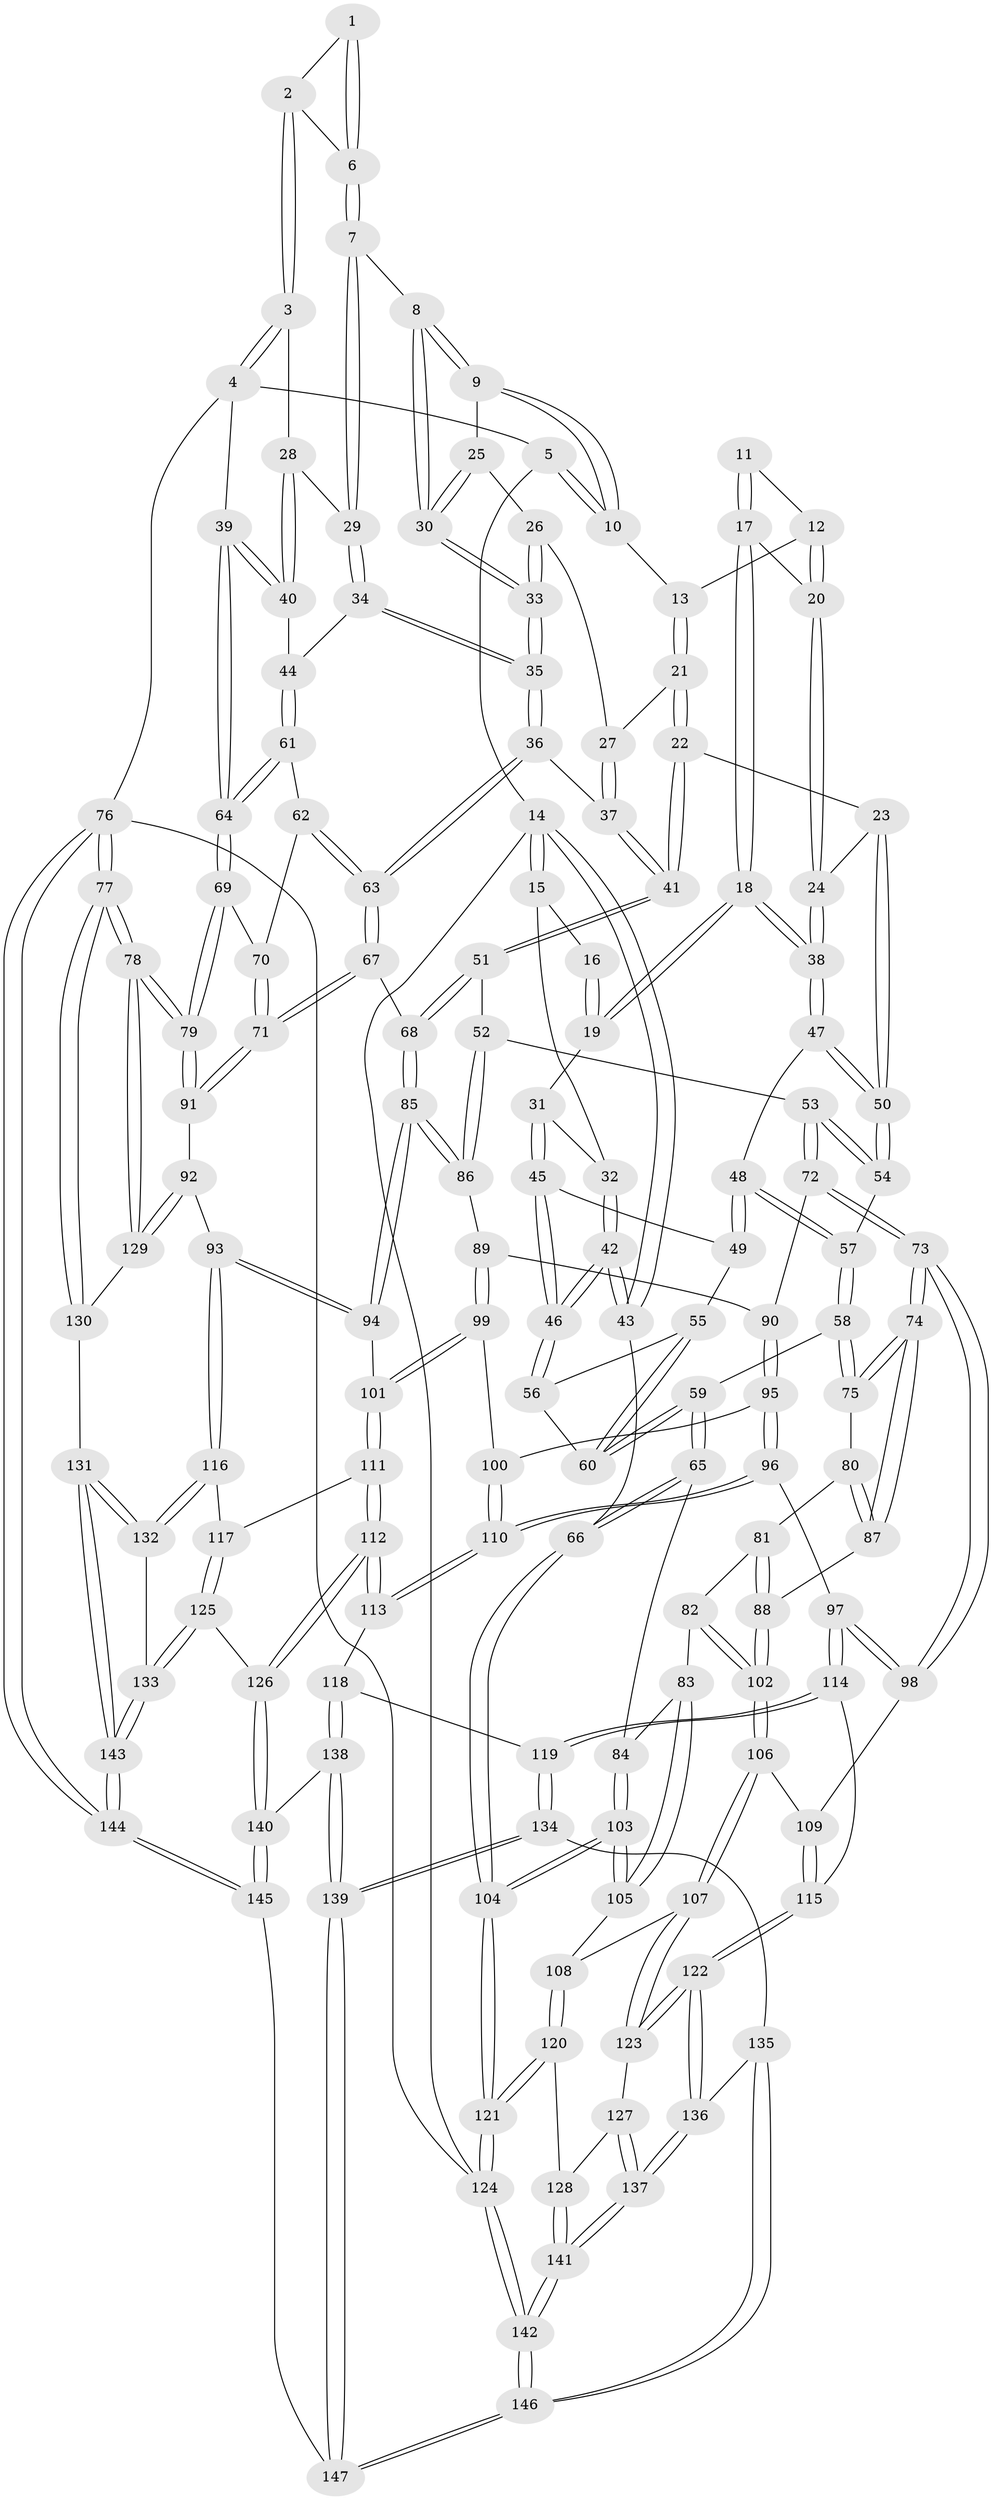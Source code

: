 // coarse degree distribution, {3: 0.1348314606741573, 4: 0.4157303370786517, 5: 0.4044943820224719, 6: 0.033707865168539325, 8: 0.011235955056179775}
// Generated by graph-tools (version 1.1) at 2025/52/02/27/25 19:52:43]
// undirected, 147 vertices, 364 edges
graph export_dot {
graph [start="1"]
  node [color=gray90,style=filled];
  1 [pos="+0.849346304501314+0"];
  2 [pos="+0.9689092772330815+0.05887490043021918"];
  3 [pos="+1+0.08741806168431075"];
  4 [pos="+1+0"];
  5 [pos="+0.787003452827051+0"];
  6 [pos="+0.8913484872614004+0.06874686495444952"];
  7 [pos="+0.8815080099092013+0.1445450172433665"];
  8 [pos="+0.8415765418451686+0.13662790344116282"];
  9 [pos="+0.7208685367768477+0.021200468500808214"];
  10 [pos="+0.6720583634499868+0"];
  11 [pos="+0.32958572500859834+0"];
  12 [pos="+0.37248152242741284+0"];
  13 [pos="+0.6085077198791935+0"];
  14 [pos="+0+0"];
  15 [pos="+0+0"];
  16 [pos="+0.171317009893658+0"];
  17 [pos="+0.2663790086062157+0.12319724469203332"];
  18 [pos="+0.20861314078691034+0.18565380057229855"];
  19 [pos="+0.20620123925809516+0.1846792732544138"];
  20 [pos="+0.40610612172334615+0.15520638975677528"];
  21 [pos="+0.549776937960497+0.16104794583081547"];
  22 [pos="+0.4933856328613169+0.21250685222382748"];
  23 [pos="+0.45964132818442743+0.21651872764686655"];
  24 [pos="+0.4218132840747479+0.19372895016465097"];
  25 [pos="+0.7134381791052797+0.07450188327832259"];
  26 [pos="+0.6428609639871271+0.1710166087823141"];
  27 [pos="+0.5876151432210707+0.16852623461784738"];
  28 [pos="+0.910596152447514+0.16775317093791178"];
  29 [pos="+0.9028870075370657+0.16859525788961185"];
  30 [pos="+0.7483001379481945+0.19558295756059546"];
  31 [pos="+0.1286084873898645+0.17600334956336994"];
  32 [pos="+0.11054664489837453+0.16531143540053764"];
  33 [pos="+0.7292872872623453+0.2530139524090514"];
  34 [pos="+0.8624828359665969+0.2976954578827094"];
  35 [pos="+0.7380093377368442+0.3131319897902966"];
  36 [pos="+0.7028592288588199+0.3525720335346503"];
  37 [pos="+0.6994588717307053+0.35377439851295445"];
  38 [pos="+0.258308534546276+0.2566951659272165"];
  39 [pos="+1+0.3202728802629635"];
  40 [pos="+1+0.282609860166928"];
  41 [pos="+0.650234812162983+0.37539686627919944"];
  42 [pos="+0+0.3163476382877016"];
  43 [pos="+0+0.33388800586014067"];
  44 [pos="+0.8702035005568776+0.30347422095447635"];
  45 [pos="+0.1052361247296805+0.31038757858896926"];
  46 [pos="+0+0.31795897775225346"];
  47 [pos="+0.2570479489984942+0.2660953617243445"];
  48 [pos="+0.2072506500287387+0.3506969305671651"];
  49 [pos="+0.12183207613378032+0.3226769948440735"];
  50 [pos="+0.4141542968996893+0.39493014390446174"];
  51 [pos="+0.6178125473981742+0.4193983017148067"];
  52 [pos="+0.5039110560387017+0.4959569851334965"];
  53 [pos="+0.46568852465008065+0.505940819130015"];
  54 [pos="+0.4215951965410938+0.4593950756578162"];
  55 [pos="+0.10609043587625538+0.35581297816102087"];
  56 [pos="+0.07036163547783612+0.38878436685660067"];
  57 [pos="+0.21985486127300768+0.4447570024083052"];
  58 [pos="+0.1705752000963647+0.5004899260433369"];
  59 [pos="+0.14462522359913194+0.5054303761254104"];
  60 [pos="+0.09944127872330162+0.4178503899620686"];
  61 [pos="+0.9022509207832164+0.3699345307626799"];
  62 [pos="+0.8947886384267822+0.48537882457487785"];
  63 [pos="+0.8483755634079929+0.5292126344920121"];
  64 [pos="+1+0.41619069248111956"];
  65 [pos="+0.07573535531948519+0.5360203104205546"];
  66 [pos="+0+0.5465271847973037"];
  67 [pos="+0.8415957130645233+0.5619219755779203"];
  68 [pos="+0.7478860794873023+0.5991647178351098"];
  69 [pos="+1+0.4224715639948562"];
  70 [pos="+1+0.47525642340571245"];
  71 [pos="+0.9229610580187078+0.657343575367273"];
  72 [pos="+0.45582337170377357+0.5382824561681078"];
  73 [pos="+0.35563348422722857+0.6488691593914796"];
  74 [pos="+0.3503385820523175+0.6477992366850511"];
  75 [pos="+0.18888965420542234+0.5282942297258151"];
  76 [pos="+1+1"];
  77 [pos="+1+0.8878607035070735"];
  78 [pos="+1+0.8106750568287937"];
  79 [pos="+1+0.739683495637901"];
  80 [pos="+0.19637621350998843+0.622864387811599"];
  81 [pos="+0.19471580233247307+0.627345823006851"];
  82 [pos="+0.14040708169761068+0.6763499787185887"];
  83 [pos="+0.13055500482845725+0.6767555707362313"];
  84 [pos="+0.1279033170359284+0.6742470167214749"];
  85 [pos="+0.7068747402926908+0.6441653692784186"];
  86 [pos="+0.6731010472613022+0.6321032348264543"];
  87 [pos="+0.28190431571323193+0.6640941978081616"];
  88 [pos="+0.21828683773134464+0.696703294018513"];
  89 [pos="+0.6058676246537892+0.6559818582981418"];
  90 [pos="+0.4973243871794584+0.611730336664471"];
  91 [pos="+0.9414828446368824+0.6867781065860825"];
  92 [pos="+0.86883209360631+0.7670732653216251"];
  93 [pos="+0.7971068461829094+0.769019978049885"];
  94 [pos="+0.7066645586401001+0.6681886317160786"];
  95 [pos="+0.5234965889696372+0.6830654798076146"];
  96 [pos="+0.4136691201516975+0.7436162704450648"];
  97 [pos="+0.3798334460861853+0.7235081662724113"];
  98 [pos="+0.3559540272629968+0.6520170636087199"];
  99 [pos="+0.5565009145229515+0.7181380746797609"];
  100 [pos="+0.5454352195909244+0.7195156305499105"];
  101 [pos="+0.6524918021324838+0.7371359159239679"];
  102 [pos="+0.21053318141711094+0.7050801226075307"];
  103 [pos="+0+0.7400521473529263"];
  104 [pos="+0+0.7489450320826935"];
  105 [pos="+0.12075062179611425+0.7409273846575015"];
  106 [pos="+0.20991664115905734+0.7685928800834194"];
  107 [pos="+0.19867338912759722+0.7851673789692046"];
  108 [pos="+0.13879832663093677+0.7696760552778915"];
  109 [pos="+0.25970283580983006+0.7587209545397305"];
  110 [pos="+0.5030881960054642+0.8184801485965075"];
  111 [pos="+0.6525038688316153+0.7622767173573737"];
  112 [pos="+0.5584473244382768+0.8592970349324772"];
  113 [pos="+0.5062681939138115+0.8323942555646956"];
  114 [pos="+0.3375237352730964+0.8082632276312208"];
  115 [pos="+0.32972582036073517+0.8104325144747808"];
  116 [pos="+0.7645133852225102+0.8068574019922133"];
  117 [pos="+0.6870623779339674+0.8032391756906424"];
  118 [pos="+0.4771697956620095+0.8555830919966956"];
  119 [pos="+0.38359723030518833+0.8649288802778603"];
  120 [pos="+0.05193125593697991+0.8592940581140622"];
  121 [pos="+0+0.8339471989492168"];
  122 [pos="+0.2517695391303903+0.8671448128899553"];
  123 [pos="+0.20868335462377774+0.8282844426917568"];
  124 [pos="+0+1"];
  125 [pos="+0.6679439291265765+0.876143286544615"];
  126 [pos="+0.5671896138571401+0.8703689331541474"];
  127 [pos="+0.15739908351613527+0.8596735808799455"];
  128 [pos="+0.09466858244185909+0.8821410641187035"];
  129 [pos="+0.8928941558516934+0.8877105267781451"];
  130 [pos="+0.8545751943348795+0.9736566042061028"];
  131 [pos="+0.851336686497569+0.9781086694525447"];
  132 [pos="+0.7634205143285242+0.817069081271498"];
  133 [pos="+0.7078890162557453+0.9081662020595541"];
  134 [pos="+0.3554269969901212+0.9229560594445311"];
  135 [pos="+0.2963272199099775+0.9197243336414527"];
  136 [pos="+0.25281319862031737+0.8745573089291214"];
  137 [pos="+0.19347473307978455+0.945854592999264"];
  138 [pos="+0.4503049700211818+0.9535623808684754"];
  139 [pos="+0.40480315628580565+1"];
  140 [pos="+0.5773517618313944+0.9812118545757175"];
  141 [pos="+0.1595361113814919+1"];
  142 [pos="+0.1618922180514856+1"];
  143 [pos="+0.7897517374604421+1"];
  144 [pos="+0.765264869632177+1"];
  145 [pos="+0.6905332313649504+1"];
  146 [pos="+0.1857333705980604+1"];
  147 [pos="+0.37691981117035456+1"];
  1 -- 2;
  1 -- 6;
  1 -- 6;
  2 -- 3;
  2 -- 3;
  2 -- 6;
  3 -- 4;
  3 -- 4;
  3 -- 28;
  4 -- 5;
  4 -- 39;
  4 -- 76;
  5 -- 10;
  5 -- 10;
  5 -- 14;
  6 -- 7;
  6 -- 7;
  7 -- 8;
  7 -- 29;
  7 -- 29;
  8 -- 9;
  8 -- 9;
  8 -- 30;
  8 -- 30;
  9 -- 10;
  9 -- 10;
  9 -- 25;
  10 -- 13;
  11 -- 12;
  11 -- 17;
  11 -- 17;
  12 -- 13;
  12 -- 20;
  12 -- 20;
  13 -- 21;
  13 -- 21;
  14 -- 15;
  14 -- 15;
  14 -- 43;
  14 -- 43;
  14 -- 124;
  15 -- 16;
  15 -- 32;
  16 -- 19;
  16 -- 19;
  17 -- 18;
  17 -- 18;
  17 -- 20;
  18 -- 19;
  18 -- 19;
  18 -- 38;
  18 -- 38;
  19 -- 31;
  20 -- 24;
  20 -- 24;
  21 -- 22;
  21 -- 22;
  21 -- 27;
  22 -- 23;
  22 -- 41;
  22 -- 41;
  23 -- 24;
  23 -- 50;
  23 -- 50;
  24 -- 38;
  24 -- 38;
  25 -- 26;
  25 -- 30;
  25 -- 30;
  26 -- 27;
  26 -- 33;
  26 -- 33;
  27 -- 37;
  27 -- 37;
  28 -- 29;
  28 -- 40;
  28 -- 40;
  29 -- 34;
  29 -- 34;
  30 -- 33;
  30 -- 33;
  31 -- 32;
  31 -- 45;
  31 -- 45;
  32 -- 42;
  32 -- 42;
  33 -- 35;
  33 -- 35;
  34 -- 35;
  34 -- 35;
  34 -- 44;
  35 -- 36;
  35 -- 36;
  36 -- 37;
  36 -- 63;
  36 -- 63;
  37 -- 41;
  37 -- 41;
  38 -- 47;
  38 -- 47;
  39 -- 40;
  39 -- 40;
  39 -- 64;
  39 -- 64;
  40 -- 44;
  41 -- 51;
  41 -- 51;
  42 -- 43;
  42 -- 43;
  42 -- 46;
  42 -- 46;
  43 -- 66;
  44 -- 61;
  44 -- 61;
  45 -- 46;
  45 -- 46;
  45 -- 49;
  46 -- 56;
  46 -- 56;
  47 -- 48;
  47 -- 50;
  47 -- 50;
  48 -- 49;
  48 -- 49;
  48 -- 57;
  48 -- 57;
  49 -- 55;
  50 -- 54;
  50 -- 54;
  51 -- 52;
  51 -- 68;
  51 -- 68;
  52 -- 53;
  52 -- 86;
  52 -- 86;
  53 -- 54;
  53 -- 54;
  53 -- 72;
  53 -- 72;
  54 -- 57;
  55 -- 56;
  55 -- 60;
  55 -- 60;
  56 -- 60;
  57 -- 58;
  57 -- 58;
  58 -- 59;
  58 -- 75;
  58 -- 75;
  59 -- 60;
  59 -- 60;
  59 -- 65;
  59 -- 65;
  61 -- 62;
  61 -- 64;
  61 -- 64;
  62 -- 63;
  62 -- 63;
  62 -- 70;
  63 -- 67;
  63 -- 67;
  64 -- 69;
  64 -- 69;
  65 -- 66;
  65 -- 66;
  65 -- 84;
  66 -- 104;
  66 -- 104;
  67 -- 68;
  67 -- 71;
  67 -- 71;
  68 -- 85;
  68 -- 85;
  69 -- 70;
  69 -- 79;
  69 -- 79;
  70 -- 71;
  70 -- 71;
  71 -- 91;
  71 -- 91;
  72 -- 73;
  72 -- 73;
  72 -- 90;
  73 -- 74;
  73 -- 74;
  73 -- 98;
  73 -- 98;
  74 -- 75;
  74 -- 75;
  74 -- 87;
  74 -- 87;
  75 -- 80;
  76 -- 77;
  76 -- 77;
  76 -- 144;
  76 -- 144;
  76 -- 124;
  77 -- 78;
  77 -- 78;
  77 -- 130;
  77 -- 130;
  78 -- 79;
  78 -- 79;
  78 -- 129;
  78 -- 129;
  79 -- 91;
  79 -- 91;
  80 -- 81;
  80 -- 87;
  80 -- 87;
  81 -- 82;
  81 -- 88;
  81 -- 88;
  82 -- 83;
  82 -- 102;
  82 -- 102;
  83 -- 84;
  83 -- 105;
  83 -- 105;
  84 -- 103;
  84 -- 103;
  85 -- 86;
  85 -- 86;
  85 -- 94;
  85 -- 94;
  86 -- 89;
  87 -- 88;
  88 -- 102;
  88 -- 102;
  89 -- 90;
  89 -- 99;
  89 -- 99;
  90 -- 95;
  90 -- 95;
  91 -- 92;
  92 -- 93;
  92 -- 129;
  92 -- 129;
  93 -- 94;
  93 -- 94;
  93 -- 116;
  93 -- 116;
  94 -- 101;
  95 -- 96;
  95 -- 96;
  95 -- 100;
  96 -- 97;
  96 -- 110;
  96 -- 110;
  97 -- 98;
  97 -- 98;
  97 -- 114;
  97 -- 114;
  98 -- 109;
  99 -- 100;
  99 -- 101;
  99 -- 101;
  100 -- 110;
  100 -- 110;
  101 -- 111;
  101 -- 111;
  102 -- 106;
  102 -- 106;
  103 -- 104;
  103 -- 104;
  103 -- 105;
  103 -- 105;
  104 -- 121;
  104 -- 121;
  105 -- 108;
  106 -- 107;
  106 -- 107;
  106 -- 109;
  107 -- 108;
  107 -- 123;
  107 -- 123;
  108 -- 120;
  108 -- 120;
  109 -- 115;
  109 -- 115;
  110 -- 113;
  110 -- 113;
  111 -- 112;
  111 -- 112;
  111 -- 117;
  112 -- 113;
  112 -- 113;
  112 -- 126;
  112 -- 126;
  113 -- 118;
  114 -- 115;
  114 -- 119;
  114 -- 119;
  115 -- 122;
  115 -- 122;
  116 -- 117;
  116 -- 132;
  116 -- 132;
  117 -- 125;
  117 -- 125;
  118 -- 119;
  118 -- 138;
  118 -- 138;
  119 -- 134;
  119 -- 134;
  120 -- 121;
  120 -- 121;
  120 -- 128;
  121 -- 124;
  121 -- 124;
  122 -- 123;
  122 -- 123;
  122 -- 136;
  122 -- 136;
  123 -- 127;
  124 -- 142;
  124 -- 142;
  125 -- 126;
  125 -- 133;
  125 -- 133;
  126 -- 140;
  126 -- 140;
  127 -- 128;
  127 -- 137;
  127 -- 137;
  128 -- 141;
  128 -- 141;
  129 -- 130;
  130 -- 131;
  131 -- 132;
  131 -- 132;
  131 -- 143;
  131 -- 143;
  132 -- 133;
  133 -- 143;
  133 -- 143;
  134 -- 135;
  134 -- 139;
  134 -- 139;
  135 -- 136;
  135 -- 146;
  135 -- 146;
  136 -- 137;
  136 -- 137;
  137 -- 141;
  137 -- 141;
  138 -- 139;
  138 -- 139;
  138 -- 140;
  139 -- 147;
  139 -- 147;
  140 -- 145;
  140 -- 145;
  141 -- 142;
  141 -- 142;
  142 -- 146;
  142 -- 146;
  143 -- 144;
  143 -- 144;
  144 -- 145;
  144 -- 145;
  145 -- 147;
  146 -- 147;
  146 -- 147;
}
